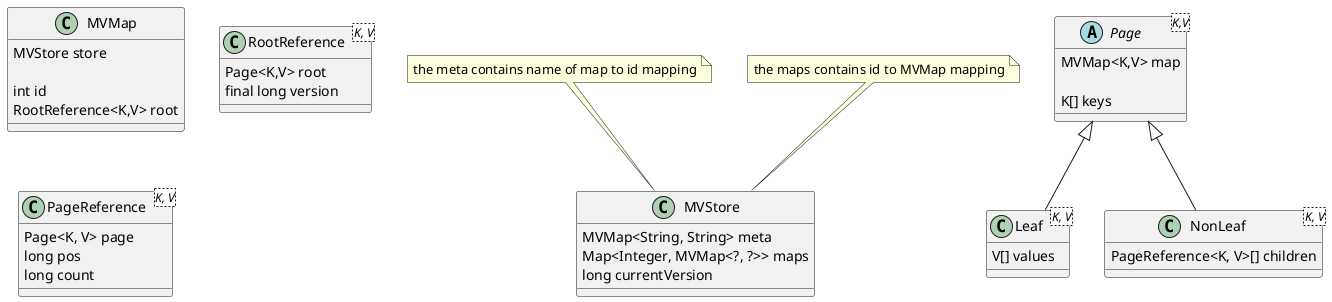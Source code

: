 @startuml
'https://plantuml.com/class-diagram

note "the meta contains name of map to id mapping" as N1
note "the maps contains id to MVMap mapping" as N2

N1 .. MVStore
N2 .. MVStore
class MVStore {
    MVMap<String, String> meta
    Map<Integer, MVMap<?, ?>> maps
    long currentVersion
}

class MVMap {
    MVStore store

    int id
    RootReference<K,V> root
}

abstract class Page<K,V> {
    MVMap<K,V> map

    K[] keys
}

class Leaf<K, V> {
    V[] values
}

class NonLeaf<K, V> {
    PageReference<K, V>[] children
}

Page <|-- Leaf
Page <|-- NonLeaf

class RootReference<K, V> {
    Page<K,V> root
    final long version
}

class PageReference<K, V> {
    Page<K, V> page
    long pos
    long count
}

@enduml